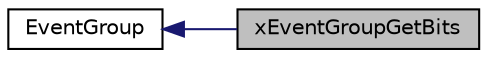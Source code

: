 digraph "xEventGroupGetBits"
{
  edge [fontname="Helvetica",fontsize="10",labelfontname="Helvetica",labelfontsize="10"];
  node [fontname="Helvetica",fontsize="10",shape=record];
  rankdir=LR;
  Node0 [label="xEventGroupGetBits",height=0.2,width=0.4,color="black", fillcolor="grey75", style="filled" fontcolor="black"];
  Node1 [label="EventGroup",height=0.2,width=0.4,color="black", fillcolor="white", style="filled",URL="$dc/d84/group__EventGroup.html"];
  Node1->Node0 [shape=plaintext, color="midnightblue", dir="back", style="solid"];
}
